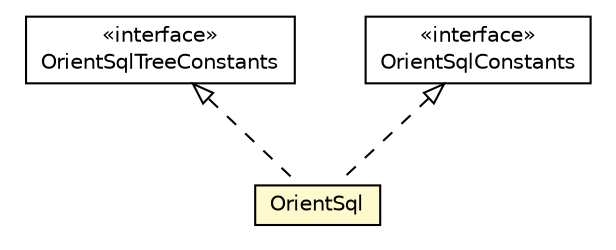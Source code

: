 #!/usr/local/bin/dot
#
# Class diagram 
# Generated by UMLGraph version R5_6-24-gf6e263 (http://www.umlgraph.org/)
#

digraph G {
	edge [fontname="Helvetica",fontsize=10,labelfontname="Helvetica",labelfontsize=10];
	node [fontname="Helvetica",fontsize=10,shape=plaintext];
	nodesep=0.25;
	ranksep=0.5;
	// com.orientechnologies.orient.core.sql.parser.OrientSqlTreeConstants
	c4497934 [label=<<table title="com.orientechnologies.orient.core.sql.parser.OrientSqlTreeConstants" border="0" cellborder="1" cellspacing="0" cellpadding="2" port="p" href="./OrientSqlTreeConstants.html">
		<tr><td><table border="0" cellspacing="0" cellpadding="1">
<tr><td align="center" balign="center"> &#171;interface&#187; </td></tr>
<tr><td align="center" balign="center"> OrientSqlTreeConstants </td></tr>
		</table></td></tr>
		</table>>, URL="./OrientSqlTreeConstants.html", fontname="Helvetica", fontcolor="black", fontsize=10.0];
	// com.orientechnologies.orient.core.sql.parser.OrientSql
	c4497991 [label=<<table title="com.orientechnologies.orient.core.sql.parser.OrientSql" border="0" cellborder="1" cellspacing="0" cellpadding="2" port="p" bgcolor="lemonChiffon" href="./OrientSql.html">
		<tr><td><table border="0" cellspacing="0" cellpadding="1">
<tr><td align="center" balign="center"> OrientSql </td></tr>
		</table></td></tr>
		</table>>, URL="./OrientSql.html", fontname="Helvetica", fontcolor="black", fontsize=10.0];
	// com.orientechnologies.orient.core.sql.parser.OrientSqlConstants
	c4497994 [label=<<table title="com.orientechnologies.orient.core.sql.parser.OrientSqlConstants" border="0" cellborder="1" cellspacing="0" cellpadding="2" port="p" href="./OrientSqlConstants.html">
		<tr><td><table border="0" cellspacing="0" cellpadding="1">
<tr><td align="center" balign="center"> &#171;interface&#187; </td></tr>
<tr><td align="center" balign="center"> OrientSqlConstants </td></tr>
		</table></td></tr>
		</table>>, URL="./OrientSqlConstants.html", fontname="Helvetica", fontcolor="black", fontsize=10.0];
	//com.orientechnologies.orient.core.sql.parser.OrientSql implements com.orientechnologies.orient.core.sql.parser.OrientSqlTreeConstants
	c4497934:p -> c4497991:p [dir=back,arrowtail=empty,style=dashed];
	//com.orientechnologies.orient.core.sql.parser.OrientSql implements com.orientechnologies.orient.core.sql.parser.OrientSqlConstants
	c4497994:p -> c4497991:p [dir=back,arrowtail=empty,style=dashed];
}

